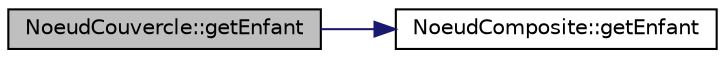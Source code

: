 digraph "NoeudCouvercle::getEnfant"
{
  edge [fontname="Helvetica",fontsize="10",labelfontname="Helvetica",labelfontsize="10"];
  node [fontname="Helvetica",fontsize="10",shape=record];
  rankdir="LR";
  Node1 [label="NoeudCouvercle::getEnfant",height=0.2,width=0.4,color="black", fillcolor="grey75", style="filled", fontcolor="black"];
  Node1 -> Node2 [color="midnightblue",fontsize="10",style="solid",fontname="Helvetica"];
  Node2 [label="NoeudComposite::getEnfant",height=0.2,width=0.4,color="black", fillcolor="white", style="filled",URL="$da/d38/class_noeud_composite.html#a605a35777ccd1ac27ce1a7b502518bc6"];
}
